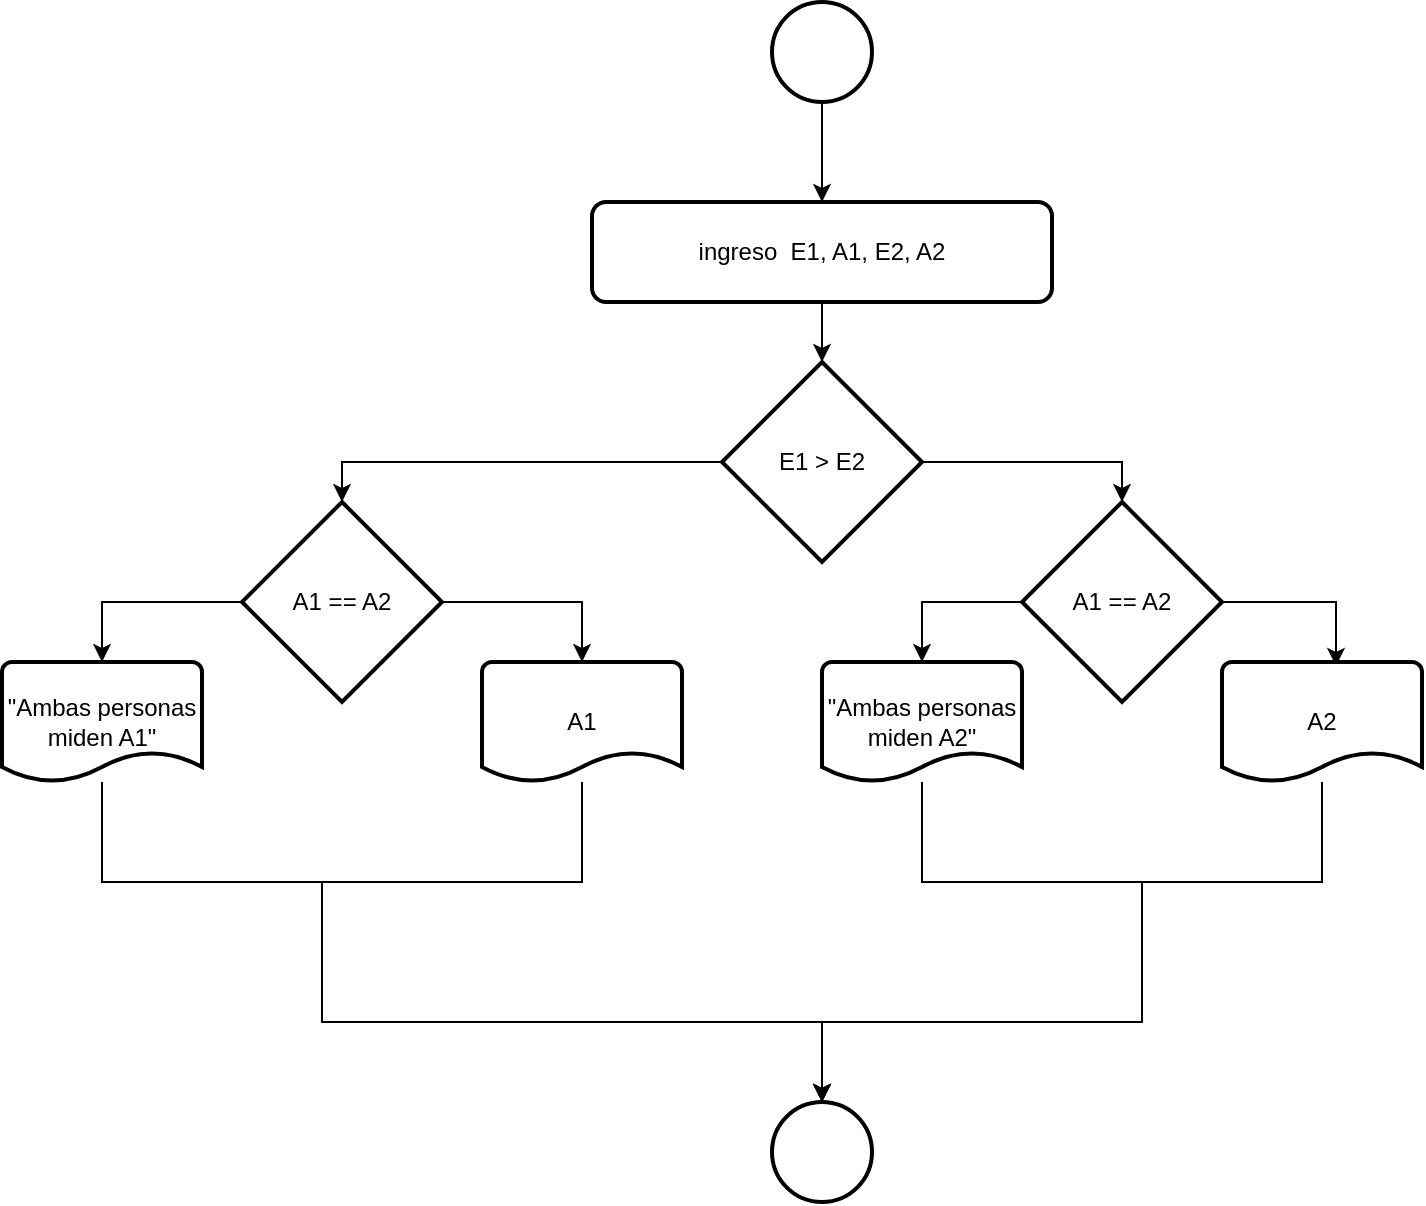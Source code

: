 <mxfile version="20.2.3" type="device"><diagram id="C5RBs43oDa-KdzZeNtuy" name="Page-1"><mxGraphModel dx="1534" dy="905" grid="1" gridSize="10" guides="1" tooltips="1" connect="1" arrows="1" fold="1" page="1" pageScale="1" pageWidth="827" pageHeight="1169" math="0" shadow="0"><root><mxCell id="WIyWlLk6GJQsqaUBKTNV-0"/><mxCell id="WIyWlLk6GJQsqaUBKTNV-1" parent="WIyWlLk6GJQsqaUBKTNV-0"/><mxCell id="tQeUCG8s3NDjjteU7PGv-13" style="edgeStyle=orthogonalEdgeStyle;rounded=0;orthogonalLoop=1;jettySize=auto;html=1;entryX=0.5;entryY=0;entryDx=0;entryDy=0;" parent="WIyWlLk6GJQsqaUBKTNV-1" source="tQeUCG8s3NDjjteU7PGv-0" target="tQeUCG8s3NDjjteU7PGv-2" edge="1"><mxGeometry relative="1" as="geometry"/></mxCell><mxCell id="tQeUCG8s3NDjjteU7PGv-0" value="" style="strokeWidth=2;html=1;shape=mxgraph.flowchart.start_2;whiteSpace=wrap;" parent="WIyWlLk6GJQsqaUBKTNV-1" vertex="1"><mxGeometry x="355" y="20" width="50" height="50" as="geometry"/></mxCell><mxCell id="tQeUCG8s3NDjjteU7PGv-8" style="edgeStyle=orthogonalEdgeStyle;rounded=0;orthogonalLoop=1;jettySize=auto;html=1;" parent="WIyWlLk6GJQsqaUBKTNV-1" source="tQeUCG8s3NDjjteU7PGv-2" target="tQeUCG8s3NDjjteU7PGv-4" edge="1"><mxGeometry relative="1" as="geometry"/></mxCell><mxCell id="tQeUCG8s3NDjjteU7PGv-2" value="ingreso&amp;nbsp; E1, A1, E2, A2" style="rounded=1;whiteSpace=wrap;html=1;absoluteArcSize=1;arcSize=14;strokeWidth=2;" parent="WIyWlLk6GJQsqaUBKTNV-1" vertex="1"><mxGeometry x="265" y="120" width="230" height="50" as="geometry"/></mxCell><mxCell id="tQeUCG8s3NDjjteU7PGv-59" style="edgeStyle=orthogonalEdgeStyle;rounded=0;orthogonalLoop=1;jettySize=auto;html=1;entryX=0.5;entryY=0;entryDx=0;entryDy=0;entryPerimeter=0;exitX=1;exitY=0.5;exitDx=0;exitDy=0;exitPerimeter=0;" parent="WIyWlLk6GJQsqaUBKTNV-1" source="tQeUCG8s3NDjjteU7PGv-4" target="tQeUCG8s3NDjjteU7PGv-55" edge="1"><mxGeometry relative="1" as="geometry"><mxPoint x="690" y="250.034" as="sourcePoint"/></mxGeometry></mxCell><mxCell id="tQeUCG8s3NDjjteU7PGv-60" style="edgeStyle=orthogonalEdgeStyle;rounded=0;orthogonalLoop=1;jettySize=auto;html=1;entryX=0.5;entryY=0;entryDx=0;entryDy=0;entryPerimeter=0;" parent="WIyWlLk6GJQsqaUBKTNV-1" target="tQeUCG8s3NDjjteU7PGv-58" edge="1"><mxGeometry relative="1" as="geometry"><mxPoint x="330" y="250.03" as="sourcePoint"/><Array as="points"><mxPoint x="330" y="250.03"/><mxPoint x="140" y="250.03"/></Array></mxGeometry></mxCell><mxCell id="tQeUCG8s3NDjjteU7PGv-4" value="E1 &amp;gt; E2" style="strokeWidth=2;html=1;shape=mxgraph.flowchart.decision;whiteSpace=wrap;" parent="WIyWlLk6GJQsqaUBKTNV-1" vertex="1"><mxGeometry x="330" y="200" width="100" height="100" as="geometry"/></mxCell><mxCell id="tQeUCG8s3NDjjteU7PGv-66" style="edgeStyle=orthogonalEdgeStyle;rounded=0;orthogonalLoop=1;jettySize=auto;html=1;entryX=0.5;entryY=0;entryDx=0;entryDy=0;entryPerimeter=0;" parent="WIyWlLk6GJQsqaUBKTNV-1" source="tQeUCG8s3NDjjteU7PGv-55" target="tQeUCG8s3NDjjteU7PGv-64" edge="1"><mxGeometry relative="1" as="geometry"><Array as="points"><mxPoint x="430" y="320"/></Array></mxGeometry></mxCell><mxCell id="tQeUCG8s3NDjjteU7PGv-67" style="edgeStyle=orthogonalEdgeStyle;rounded=0;orthogonalLoop=1;jettySize=auto;html=1;entryX=0.57;entryY=0.033;entryDx=0;entryDy=0;entryPerimeter=0;" parent="WIyWlLk6GJQsqaUBKTNV-1" source="tQeUCG8s3NDjjteU7PGv-55" target="tQeUCG8s3NDjjteU7PGv-63" edge="1"><mxGeometry relative="1" as="geometry"><Array as="points"><mxPoint x="637" y="320"/></Array></mxGeometry></mxCell><mxCell id="tQeUCG8s3NDjjteU7PGv-55" value="A1 == A2" style="strokeWidth=2;html=1;shape=mxgraph.flowchart.decision;whiteSpace=wrap;" parent="WIyWlLk6GJQsqaUBKTNV-1" vertex="1"><mxGeometry x="480" y="270" width="100" height="100" as="geometry"/></mxCell><mxCell id="tQeUCG8s3NDjjteU7PGv-75" style="edgeStyle=orthogonalEdgeStyle;rounded=0;orthogonalLoop=1;jettySize=auto;html=1;entryX=0.5;entryY=0;entryDx=0;entryDy=0;entryPerimeter=0;" parent="WIyWlLk6GJQsqaUBKTNV-1" source="tQeUCG8s3NDjjteU7PGv-58" target="tQeUCG8s3NDjjteU7PGv-62" edge="1"><mxGeometry relative="1" as="geometry"/></mxCell><mxCell id="tQeUCG8s3NDjjteU7PGv-76" style="edgeStyle=orthogonalEdgeStyle;rounded=0;orthogonalLoop=1;jettySize=auto;html=1;entryX=0.5;entryY=0;entryDx=0;entryDy=0;entryPerimeter=0;" parent="WIyWlLk6GJQsqaUBKTNV-1" source="tQeUCG8s3NDjjteU7PGv-58" target="tQeUCG8s3NDjjteU7PGv-61" edge="1"><mxGeometry relative="1" as="geometry"/></mxCell><mxCell id="tQeUCG8s3NDjjteU7PGv-58" value="A1 == A2" style="strokeWidth=2;html=1;shape=mxgraph.flowchart.decision;whiteSpace=wrap;" parent="WIyWlLk6GJQsqaUBKTNV-1" vertex="1"><mxGeometry x="90" y="270" width="100" height="100" as="geometry"/></mxCell><mxCell id="tQeUCG8s3NDjjteU7PGv-74" style="edgeStyle=orthogonalEdgeStyle;rounded=0;orthogonalLoop=1;jettySize=auto;html=1;" parent="WIyWlLk6GJQsqaUBKTNV-1" source="tQeUCG8s3NDjjteU7PGv-61" edge="1"><mxGeometry relative="1" as="geometry"><Array as="points"><mxPoint x="260" y="460"/><mxPoint x="130" y="460"/><mxPoint x="130" y="530"/></Array><mxPoint x="380" y="570" as="targetPoint"/></mxGeometry></mxCell><mxCell id="tQeUCG8s3NDjjteU7PGv-61" value="A1" style="strokeWidth=2;html=1;shape=mxgraph.flowchart.document2;whiteSpace=wrap;size=0.25;" parent="WIyWlLk6GJQsqaUBKTNV-1" vertex="1"><mxGeometry x="210" y="350" width="100" height="60" as="geometry"/></mxCell><mxCell id="tQeUCG8s3NDjjteU7PGv-73" style="edgeStyle=orthogonalEdgeStyle;rounded=0;orthogonalLoop=1;jettySize=auto;html=1;" parent="WIyWlLk6GJQsqaUBKTNV-1" source="tQeUCG8s3NDjjteU7PGv-62" target="tQeUCG8s3NDjjteU7PGv-70" edge="1"><mxGeometry relative="1" as="geometry"><Array as="points"><mxPoint x="20" y="460"/><mxPoint x="130" y="460"/><mxPoint x="130" y="530"/><mxPoint x="380" y="530"/></Array><mxPoint x="-90" y="570" as="targetPoint"/></mxGeometry></mxCell><mxCell id="tQeUCG8s3NDjjteU7PGv-62" value="&quot;Ambas personas miden A1&quot;" style="strokeWidth=2;html=1;shape=mxgraph.flowchart.document2;whiteSpace=wrap;size=0.25;" parent="WIyWlLk6GJQsqaUBKTNV-1" vertex="1"><mxGeometry x="-30" y="350" width="100" height="60" as="geometry"/></mxCell><mxCell id="tQeUCG8s3NDjjteU7PGv-72" style="edgeStyle=orthogonalEdgeStyle;rounded=0;orthogonalLoop=1;jettySize=auto;html=1;entryX=0.5;entryY=0;entryDx=0;entryDy=0;entryPerimeter=0;" parent="WIyWlLk6GJQsqaUBKTNV-1" source="tQeUCG8s3NDjjteU7PGv-63" target="tQeUCG8s3NDjjteU7PGv-70" edge="1"><mxGeometry relative="1" as="geometry"><Array as="points"><mxPoint x="630" y="460"/><mxPoint x="540" y="460"/><mxPoint x="540" y="530"/><mxPoint x="380" y="530"/></Array><mxPoint x="740" y="570" as="targetPoint"/></mxGeometry></mxCell><mxCell id="tQeUCG8s3NDjjteU7PGv-63" value="A2" style="strokeWidth=2;html=1;shape=mxgraph.flowchart.document2;whiteSpace=wrap;size=0.25;" parent="WIyWlLk6GJQsqaUBKTNV-1" vertex="1"><mxGeometry x="580" y="350" width="100" height="60" as="geometry"/></mxCell><mxCell id="tQeUCG8s3NDjjteU7PGv-71" style="edgeStyle=orthogonalEdgeStyle;rounded=0;orthogonalLoop=1;jettySize=auto;html=1;entryX=0.5;entryY=0;entryDx=0;entryDy=0;entryPerimeter=0;" parent="WIyWlLk6GJQsqaUBKTNV-1" source="tQeUCG8s3NDjjteU7PGv-64" target="tQeUCG8s3NDjjteU7PGv-70" edge="1"><mxGeometry relative="1" as="geometry"><Array as="points"><mxPoint x="430" y="460"/><mxPoint x="540" y="460"/><mxPoint x="540" y="530"/><mxPoint x="380" y="530"/></Array><mxPoint x="740" y="570" as="targetPoint"/></mxGeometry></mxCell><mxCell id="tQeUCG8s3NDjjteU7PGv-64" value="&quot;Ambas personas miden A2&quot;" style="strokeWidth=2;html=1;shape=mxgraph.flowchart.document2;whiteSpace=wrap;size=0.25;" parent="WIyWlLk6GJQsqaUBKTNV-1" vertex="1"><mxGeometry x="380" y="350" width="100" height="60" as="geometry"/></mxCell><mxCell id="tQeUCG8s3NDjjteU7PGv-70" value="" style="strokeWidth=2;html=1;shape=mxgraph.flowchart.start_2;whiteSpace=wrap;" parent="WIyWlLk6GJQsqaUBKTNV-1" vertex="1"><mxGeometry x="355" y="570" width="50" height="50" as="geometry"/></mxCell></root></mxGraphModel></diagram></mxfile>